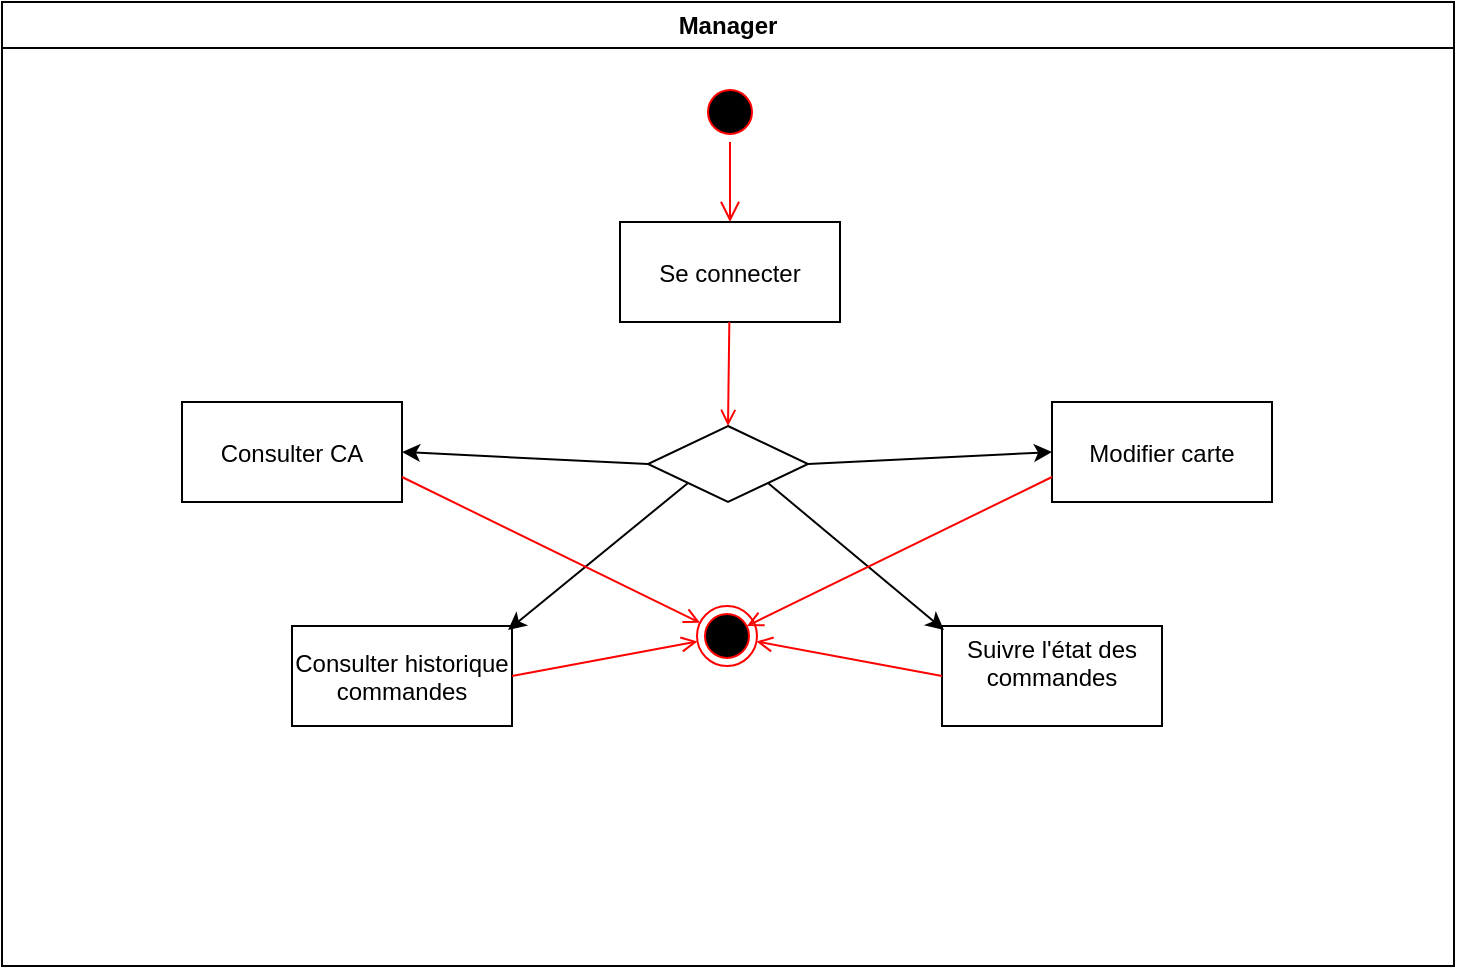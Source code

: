 <mxfile version="10.8.9" type="github"><diagram name="Page-1" id="e7e014a7-5840-1c2e-5031-d8a46d1fe8dd"><mxGraphModel dx="1250" dy="543" grid="1" gridSize="10" guides="1" tooltips="1" connect="1" arrows="1" fold="1" page="1" pageScale="1" pageWidth="1169" pageHeight="826" background="#ffffff" math="0" shadow="0"><root><mxCell id="0"/><mxCell id="1" parent="0"/><mxCell id="2" value="Manager" style="swimlane;whiteSpace=wrap;startSize=23;" parent="1" vertex="1"><mxGeometry x="165" y="128" width="726" height="482" as="geometry"/></mxCell><mxCell id="5" value="" style="ellipse;shape=startState;fillColor=#000000;strokeColor=#ff0000;" parent="2" vertex="1"><mxGeometry x="349" y="40" width="30" height="30" as="geometry"/></mxCell><mxCell id="6" value="" style="edgeStyle=elbowEdgeStyle;elbow=horizontal;verticalAlign=bottom;endArrow=open;endSize=8;strokeColor=#FF0000;endFill=1;rounded=0" parent="2" source="5" target="7" edge="1"><mxGeometry x="349" y="40" as="geometry"><mxPoint x="364" y="110" as="targetPoint"/></mxGeometry></mxCell><mxCell id="7" value="Se connecter" style="" parent="2" vertex="1"><mxGeometry x="309" y="110" width="110" height="50" as="geometry"/></mxCell><mxCell id="9" value="" style="endArrow=open;strokeColor=#FF0000;endFill=1;rounded=0;entryX=0.5;entryY=0;entryDx=0;entryDy=0;" parent="2" source="7" target="1rJp60Iw9jFnQX7dc7jx-41" edge="1"><mxGeometry relative="1" as="geometry"><mxPoint x="115" y="220" as="targetPoint"/></mxGeometry></mxCell><mxCell id="10" value="Consulter CA" style="" parent="2" vertex="1"><mxGeometry x="90" y="200" width="110" height="50" as="geometry"/></mxCell><mxCell id="1rJp60Iw9jFnQX7dc7jx-41" value="" style="rhombus;whiteSpace=wrap;html=1;" vertex="1" parent="2"><mxGeometry x="323" y="212" width="80" height="38" as="geometry"/></mxCell><mxCell id="1rJp60Iw9jFnQX7dc7jx-44" value="Modifier carte" style="" vertex="1" parent="2"><mxGeometry x="525" y="200" width="110" height="50" as="geometry"/></mxCell><mxCell id="1rJp60Iw9jFnQX7dc7jx-46" value="Suivre l'état des&#xA;commandes&#xA;" style="" vertex="1" parent="2"><mxGeometry x="470" y="312" width="110" height="50" as="geometry"/></mxCell><mxCell id="1rJp60Iw9jFnQX7dc7jx-48" value="Consulter historique&#xA;commandes" style="" vertex="1" parent="2"><mxGeometry x="145" y="312" width="110" height="50" as="geometry"/></mxCell><mxCell id="1rJp60Iw9jFnQX7dc7jx-51" value="" style="ellipse;html=1;shape=endState;fillColor=#000000;strokeColor=#ff0000;" vertex="1" parent="2"><mxGeometry x="347.5" y="302" width="30" height="30" as="geometry"/></mxCell><mxCell id="1rJp60Iw9jFnQX7dc7jx-55" value="" style="endArrow=classic;html=1;exitX=0;exitY=0.5;exitDx=0;exitDy=0;entryX=1;entryY=0.5;entryDx=0;entryDy=0;" edge="1" parent="2" source="1rJp60Iw9jFnQX7dc7jx-41" target="10"><mxGeometry width="50" height="50" relative="1" as="geometry"><mxPoint x="329" y="322" as="sourcePoint"/><mxPoint x="379" y="272" as="targetPoint"/></mxGeometry></mxCell><mxCell id="1rJp60Iw9jFnQX7dc7jx-56" value="" style="endArrow=classic;html=1;entryX=0;entryY=0.5;entryDx=0;entryDy=0;exitX=1;exitY=0.5;exitDx=0;exitDy=0;" edge="1" parent="2" source="1rJp60Iw9jFnQX7dc7jx-41" target="1rJp60Iw9jFnQX7dc7jx-44"><mxGeometry width="50" height="50" relative="1" as="geometry"><mxPoint x="405" y="241" as="sourcePoint"/><mxPoint x="210" y="235" as="targetPoint"/></mxGeometry></mxCell><mxCell id="1rJp60Iw9jFnQX7dc7jx-57" value="" style="endArrow=classic;html=1;exitX=0;exitY=1;exitDx=0;exitDy=0;entryX=0.982;entryY=0.04;entryDx=0;entryDy=0;entryPerimeter=0;" edge="1" parent="2" source="1rJp60Iw9jFnQX7dc7jx-41" target="1rJp60Iw9jFnQX7dc7jx-48"><mxGeometry width="50" height="50" relative="1" as="geometry"><mxPoint x="343" y="251" as="sourcePoint"/><mxPoint x="220" y="245" as="targetPoint"/></mxGeometry></mxCell><mxCell id="1rJp60Iw9jFnQX7dc7jx-58" value="" style="endArrow=classic;html=1;exitX=1;exitY=1;exitDx=0;exitDy=0;entryX=0.009;entryY=0.04;entryDx=0;entryDy=0;entryPerimeter=0;" edge="1" parent="2" source="1rJp60Iw9jFnQX7dc7jx-41" target="1rJp60Iw9jFnQX7dc7jx-46"><mxGeometry width="50" height="50" relative="1" as="geometry"><mxPoint x="353" y="251" as="sourcePoint"/><mxPoint x="263" y="324" as="targetPoint"/></mxGeometry></mxCell><mxCell id="1rJp60Iw9jFnQX7dc7jx-63" value="" style="endArrow=open;strokeColor=#FF0000;endFill=1;rounded=0;exitX=1;exitY=0.75;exitDx=0;exitDy=0;" edge="1" parent="2" source="10" target="1rJp60Iw9jFnQX7dc7jx-51"><mxGeometry relative="1" as="geometry"><mxPoint x="555" y="268" as="sourcePoint"/><mxPoint x="402.5" y="342" as="targetPoint"/></mxGeometry></mxCell><mxCell id="1rJp60Iw9jFnQX7dc7jx-62" value="" style="endArrow=open;strokeColor=#FF0000;endFill=1;rounded=0;exitX=1;exitY=0.5;exitDx=0;exitDy=0;" edge="1" parent="2" source="1rJp60Iw9jFnQX7dc7jx-48" target="1rJp60Iw9jFnQX7dc7jx-51"><mxGeometry relative="1" as="geometry"><mxPoint x="545" y="258" as="sourcePoint"/><mxPoint x="392.5" y="332" as="targetPoint"/></mxGeometry></mxCell><mxCell id="1rJp60Iw9jFnQX7dc7jx-61" value="" style="endArrow=open;strokeColor=#FF0000;endFill=1;rounded=0;exitX=0;exitY=0.5;exitDx=0;exitDy=0;" edge="1" parent="2" source="1rJp60Iw9jFnQX7dc7jx-46" target="1rJp60Iw9jFnQX7dc7jx-51"><mxGeometry relative="1" as="geometry"><mxPoint x="535" y="248" as="sourcePoint"/><mxPoint x="382.5" y="322" as="targetPoint"/></mxGeometry></mxCell><mxCell id="1rJp60Iw9jFnQX7dc7jx-60" value="" style="endArrow=open;strokeColor=#FF0000;endFill=1;rounded=0;exitX=0;exitY=0.75;exitDx=0;exitDy=0;" edge="1" parent="1" source="1rJp60Iw9jFnQX7dc7jx-44"><mxGeometry relative="1" as="geometry"><mxPoint x="538" y="388" as="sourcePoint"/><mxPoint x="537.5" y="440" as="targetPoint"/></mxGeometry></mxCell></root></mxGraphModel></diagram></mxfile>
